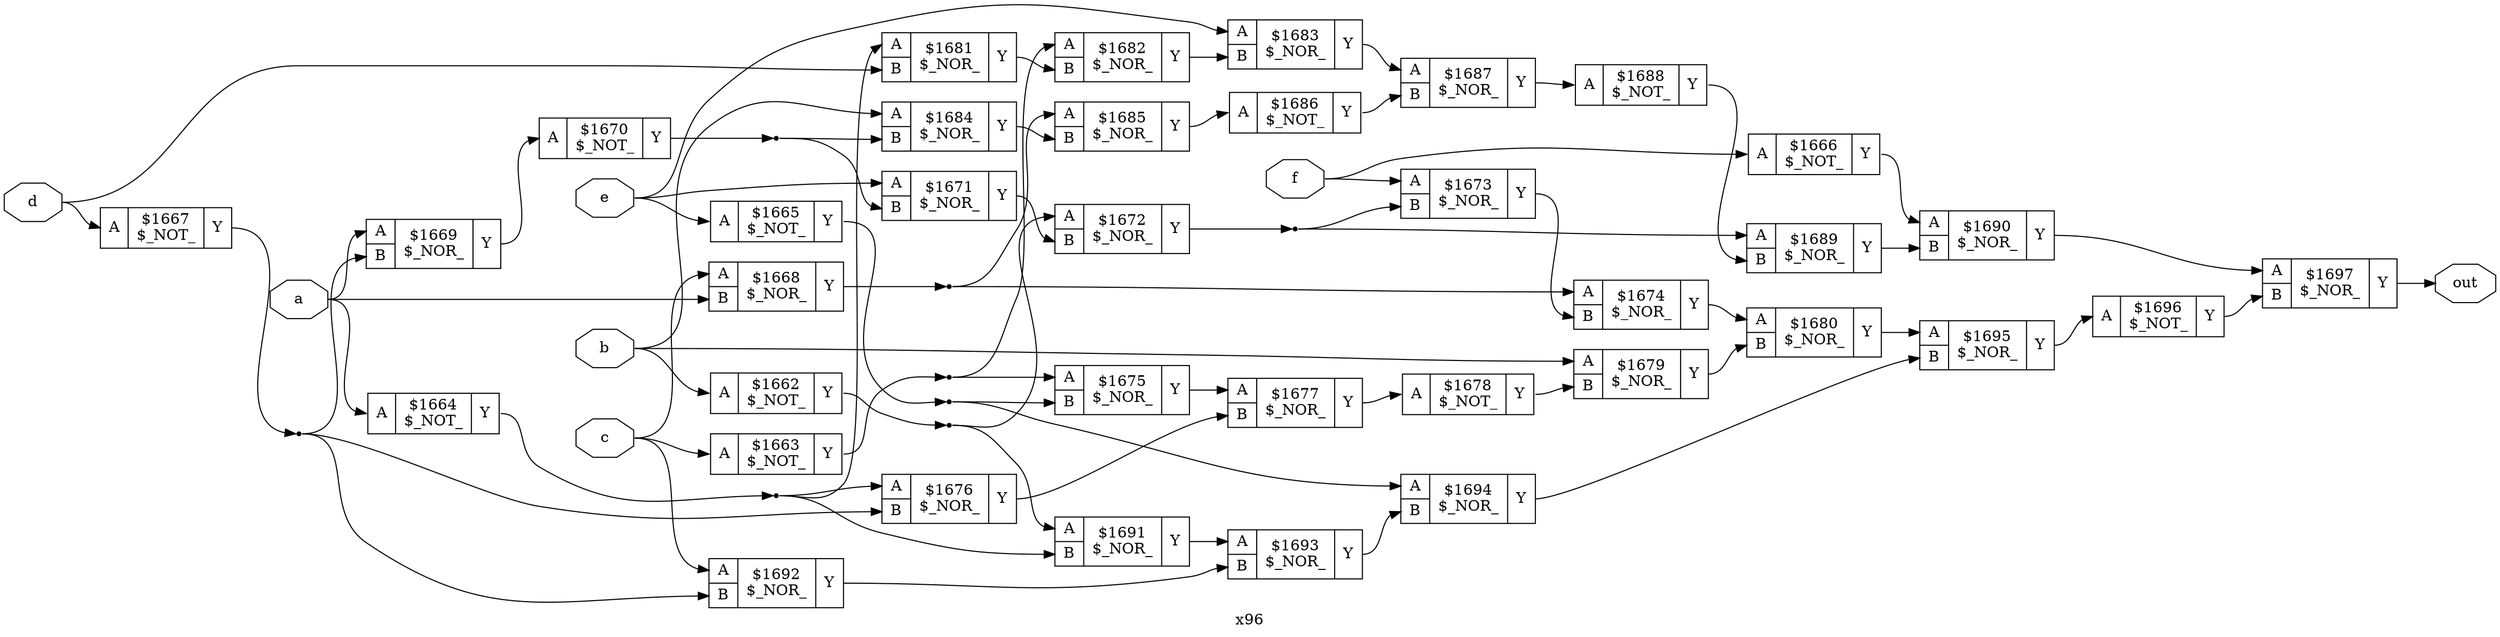 digraph "x96" {
label="x96";
rankdir="LR";
remincross=true;
n36 [ shape=octagon, label="a", color="black", fontcolor="black" ];
n37 [ shape=octagon, label="b", color="black", fontcolor="black" ];
n38 [ shape=octagon, label="c", color="black", fontcolor="black" ];
n39 [ shape=octagon, label="d", color="black", fontcolor="black" ];
n40 [ shape=octagon, label="e", color="black", fontcolor="black" ];
n41 [ shape=octagon, label="f", color="black", fontcolor="black" ];
n42 [ shape=octagon, label="out", color="black", fontcolor="black" ];
c45 [ shape=record, label="{{<p43> A}|$1662\n$_NOT_|{<p44> Y}}" ];
c46 [ shape=record, label="{{<p43> A}|$1663\n$_NOT_|{<p44> Y}}" ];
c47 [ shape=record, label="{{<p43> A}|$1664\n$_NOT_|{<p44> Y}}" ];
c48 [ shape=record, label="{{<p43> A}|$1665\n$_NOT_|{<p44> Y}}" ];
c49 [ shape=record, label="{{<p43> A}|$1666\n$_NOT_|{<p44> Y}}" ];
c50 [ shape=record, label="{{<p43> A}|$1667\n$_NOT_|{<p44> Y}}" ];
c52 [ shape=record, label="{{<p43> A|<p51> B}|$1668\n$_NOR_|{<p44> Y}}" ];
c53 [ shape=record, label="{{<p43> A|<p51> B}|$1669\n$_NOR_|{<p44> Y}}" ];
c54 [ shape=record, label="{{<p43> A}|$1670\n$_NOT_|{<p44> Y}}" ];
c55 [ shape=record, label="{{<p43> A|<p51> B}|$1671\n$_NOR_|{<p44> Y}}" ];
c56 [ shape=record, label="{{<p43> A|<p51> B}|$1672\n$_NOR_|{<p44> Y}}" ];
c57 [ shape=record, label="{{<p43> A|<p51> B}|$1673\n$_NOR_|{<p44> Y}}" ];
c58 [ shape=record, label="{{<p43> A|<p51> B}|$1674\n$_NOR_|{<p44> Y}}" ];
c59 [ shape=record, label="{{<p43> A|<p51> B}|$1675\n$_NOR_|{<p44> Y}}" ];
c60 [ shape=record, label="{{<p43> A|<p51> B}|$1676\n$_NOR_|{<p44> Y}}" ];
c61 [ shape=record, label="{{<p43> A|<p51> B}|$1677\n$_NOR_|{<p44> Y}}" ];
c62 [ shape=record, label="{{<p43> A}|$1678\n$_NOT_|{<p44> Y}}" ];
c63 [ shape=record, label="{{<p43> A|<p51> B}|$1679\n$_NOR_|{<p44> Y}}" ];
c64 [ shape=record, label="{{<p43> A|<p51> B}|$1680\n$_NOR_|{<p44> Y}}" ];
c65 [ shape=record, label="{{<p43> A|<p51> B}|$1681\n$_NOR_|{<p44> Y}}" ];
c66 [ shape=record, label="{{<p43> A|<p51> B}|$1682\n$_NOR_|{<p44> Y}}" ];
c67 [ shape=record, label="{{<p43> A|<p51> B}|$1683\n$_NOR_|{<p44> Y}}" ];
c68 [ shape=record, label="{{<p43> A|<p51> B}|$1684\n$_NOR_|{<p44> Y}}" ];
c69 [ shape=record, label="{{<p43> A|<p51> B}|$1685\n$_NOR_|{<p44> Y}}" ];
c70 [ shape=record, label="{{<p43> A}|$1686\n$_NOT_|{<p44> Y}}" ];
c71 [ shape=record, label="{{<p43> A|<p51> B}|$1687\n$_NOR_|{<p44> Y}}" ];
c72 [ shape=record, label="{{<p43> A}|$1688\n$_NOT_|{<p44> Y}}" ];
c73 [ shape=record, label="{{<p43> A|<p51> B}|$1689\n$_NOR_|{<p44> Y}}" ];
c74 [ shape=record, label="{{<p43> A|<p51> B}|$1690\n$_NOR_|{<p44> Y}}" ];
c75 [ shape=record, label="{{<p43> A|<p51> B}|$1691\n$_NOR_|{<p44> Y}}" ];
c76 [ shape=record, label="{{<p43> A|<p51> B}|$1692\n$_NOR_|{<p44> Y}}" ];
c77 [ shape=record, label="{{<p43> A|<p51> B}|$1693\n$_NOR_|{<p44> Y}}" ];
c78 [ shape=record, label="{{<p43> A|<p51> B}|$1694\n$_NOR_|{<p44> Y}}" ];
c79 [ shape=record, label="{{<p43> A|<p51> B}|$1695\n$_NOR_|{<p44> Y}}" ];
c80 [ shape=record, label="{{<p43> A}|$1696\n$_NOT_|{<p44> Y}}" ];
c81 [ shape=record, label="{{<p43> A|<p51> B}|$1697\n$_NOR_|{<p44> Y}}" ];
n1 [ shape=point ];
c47:p44:e -> n1:w [color="black", label=""];
n1:e -> c60:p43:w [color="black", label=""];
n1:e -> c65:p43:w [color="black", label=""];
n1:e -> c75:p51:w [color="black", label=""];
c57:p44:e -> c58:p51:w [color="black", label=""];
c58:p44:e -> c64:p43:w [color="black", label=""];
c59:p44:e -> c61:p43:w [color="black", label=""];
c60:p44:e -> c61:p51:w [color="black", label=""];
c61:p44:e -> c62:p43:w [color="black", label=""];
c62:p44:e -> c63:p51:w [color="black", label=""];
c63:p44:e -> c64:p51:w [color="black", label=""];
c64:p44:e -> c79:p43:w [color="black", label=""];
c65:p44:e -> c66:p51:w [color="black", label=""];
c66:p44:e -> c67:p51:w [color="black", label=""];
n2 [ shape=point ];
c48:p44:e -> n2:w [color="black", label=""];
n2:e -> c59:p51:w [color="black", label=""];
n2:e -> c78:p43:w [color="black", label=""];
c67:p44:e -> c71:p43:w [color="black", label=""];
c68:p44:e -> c69:p51:w [color="black", label=""];
c69:p44:e -> c70:p43:w [color="black", label=""];
c70:p44:e -> c71:p51:w [color="black", label=""];
c71:p44:e -> c72:p43:w [color="black", label=""];
c72:p44:e -> c73:p51:w [color="black", label=""];
c73:p44:e -> c74:p51:w [color="black", label=""];
c74:p44:e -> c81:p43:w [color="black", label=""];
c75:p44:e -> c77:p43:w [color="black", label=""];
c76:p44:e -> c77:p51:w [color="black", label=""];
c49:p44:e -> c74:p43:w [color="black", label=""];
c77:p44:e -> c78:p51:w [color="black", label=""];
c78:p44:e -> c79:p51:w [color="black", label=""];
c79:p44:e -> c80:p43:w [color="black", label=""];
c80:p44:e -> c81:p51:w [color="black", label=""];
n34 [ shape=point ];
c45:p44:e -> n34:w [color="black", label=""];
n34:e -> c56:p43:w [color="black", label=""];
n34:e -> c75:p43:w [color="black", label=""];
n35 [ shape=point ];
c46:p44:e -> n35:w [color="black", label=""];
n35:e -> c59:p43:w [color="black", label=""];
n35:e -> c66:p43:w [color="black", label=""];
n36:e -> c47:p43:w [color="black", label=""];
n36:e -> c52:p51:w [color="black", label=""];
n36:e -> c53:p43:w [color="black", label=""];
n37:e -> c45:p43:w [color="black", label=""];
n37:e -> c63:p43:w [color="black", label=""];
n37:e -> c68:p43:w [color="black", label=""];
n38:e -> c46:p43:w [color="black", label=""];
n38:e -> c52:p43:w [color="black", label=""];
n38:e -> c76:p43:w [color="black", label=""];
n39:e -> c50:p43:w [color="black", label=""];
n39:e -> c65:p51:w [color="black", label=""];
n4 [ shape=point ];
c50:p44:e -> n4:w [color="black", label=""];
n4:e -> c53:p51:w [color="black", label=""];
n4:e -> c60:p51:w [color="black", label=""];
n4:e -> c76:p51:w [color="black", label=""];
n40:e -> c48:p43:w [color="black", label=""];
n40:e -> c55:p43:w [color="black", label=""];
n40:e -> c67:p43:w [color="black", label=""];
n41:e -> c49:p43:w [color="black", label=""];
n41:e -> c57:p43:w [color="black", label=""];
c81:p44:e -> n42:w [color="black", label=""];
n5 [ shape=point ];
c52:p44:e -> n5:w [color="black", label=""];
n5:e -> c58:p43:w [color="black", label=""];
n5:e -> c69:p43:w [color="black", label=""];
c53:p44:e -> c54:p43:w [color="black", label=""];
n7 [ shape=point ];
c54:p44:e -> n7:w [color="black", label=""];
n7:e -> c55:p51:w [color="black", label=""];
n7:e -> c68:p51:w [color="black", label=""];
c55:p44:e -> c56:p51:w [color="black", label=""];
n9 [ shape=point ];
c56:p44:e -> n9:w [color="black", label=""];
n9:e -> c57:p51:w [color="black", label=""];
n9:e -> c73:p43:w [color="black", label=""];
}
